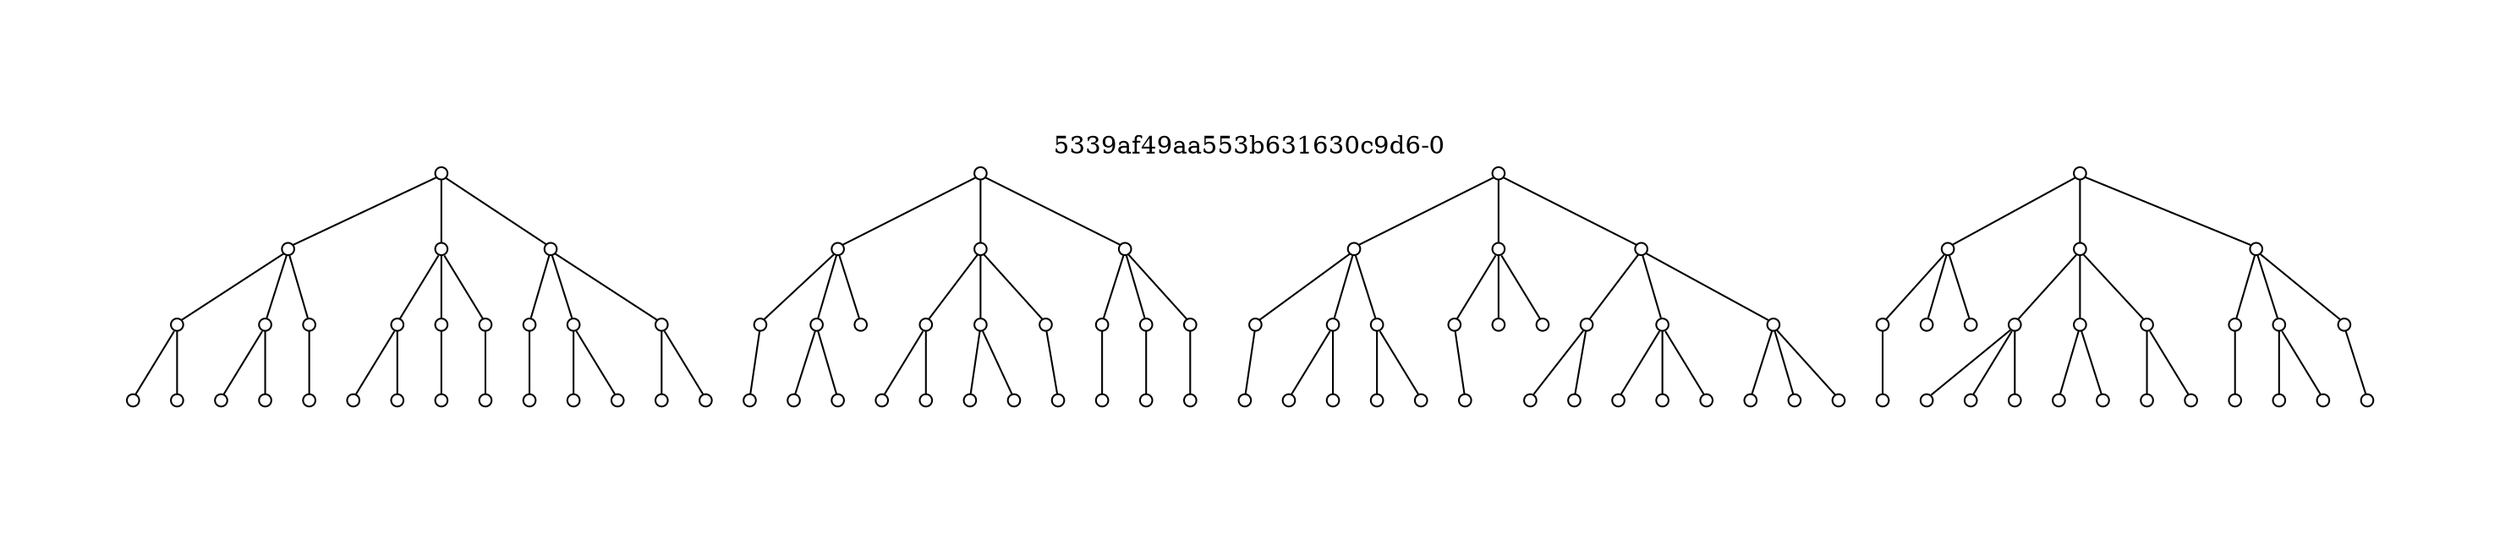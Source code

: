 strict graph "5339af49aa553b631630c9d6-0" {
labelloc=t;
ratio=auto;
pad="1.0";
label="5339af49aa553b631630c9d6-0";
node [fixedsize=true, width="0.1", shape=circle, height="0.1", label=""];
0;
1;
2;
3;
4;
5;
6;
7;
8;
9;
10;
11;
12;
14;
15;
16;
18;
21;
23;
24;
25;
30;
33;
35;
36;
37;
38;
40;
41;
42;
43;
44;
45;
46;
47;
48;
49;
50;
51;
52;
54;
56;
57;
62;
64;
65;
67;
70;
73;
75;
79;
80;
81;
82;
83;
84;
85;
86;
87;
88;
89;
90;
91;
92;
94;
96;
97;
99;
101;
104;
112;
113;
114;
115;
116;
117;
118;
119;
120;
121;
122;
123;
124;
125;
126;
127;
128;
129;
130;
131;
132;
134;
142;
143;
144;
146;
147;
148;
150;
153;
155;
156;
159;
0 -- 1;
0 -- 3;
0 -- 2;
1 -- 5;
2 -- 9;
3 -- 11;
3 -- 12;
3 -- 10;
1 -- 4;
4 -- 15;
4 -- 14;
1 -- 6;
2 -- 7;
2 -- 8;
5 -- 16;
5 -- 18;
6 -- 21;
7 -- 23;
7 -- 24;
8 -- 25;
9 -- 30;
10 -- 33;
11 -- 35;
11 -- 36;
12 -- 37;
12 -- 38;
41 -- 46;
41 -- 44;
41 -- 45;
40 -- 41;
42 -- 47;
40 -- 42;
40 -- 43;
42 -- 48;
42 -- 49;
49 -- 70;
50 -- 73;
43 -- 50;
51 -- 75;
43 -- 51;
43 -- 52;
52 -- 79;
44 -- 54;
45 -- 56;
45 -- 57;
47 -- 62;
47 -- 64;
48 -- 65;
48 -- 67;
80 -- 81;
81 -- 86;
81 -- 84;
81 -- 85;
80 -- 82;
82 -- 89;
82 -- 88;
82 -- 87;
83 -- 91;
83 -- 90;
80 -- 83;
83 -- 92;
84 -- 94;
85 -- 97;
85 -- 96;
86 -- 99;
86 -- 101;
87 -- 104;
90 -- 112;
90 -- 113;
91 -- 114;
91 -- 115;
91 -- 116;
92 -- 117;
92 -- 118;
92 -- 119;
120 -- 121;
120 -- 122;
120 -- 123;
121 -- 124;
121 -- 125;
121 -- 126;
122 -- 128;
122 -- 129;
122 -- 127;
127 -- 142;
127 -- 144;
127 -- 143;
128 -- 146;
128 -- 147;
129 -- 150;
129 -- 148;
130 -- 153;
123 -- 130;
123 -- 131;
131 -- 155;
131 -- 156;
132 -- 159;
123 -- 132;
124 -- 134;
}
